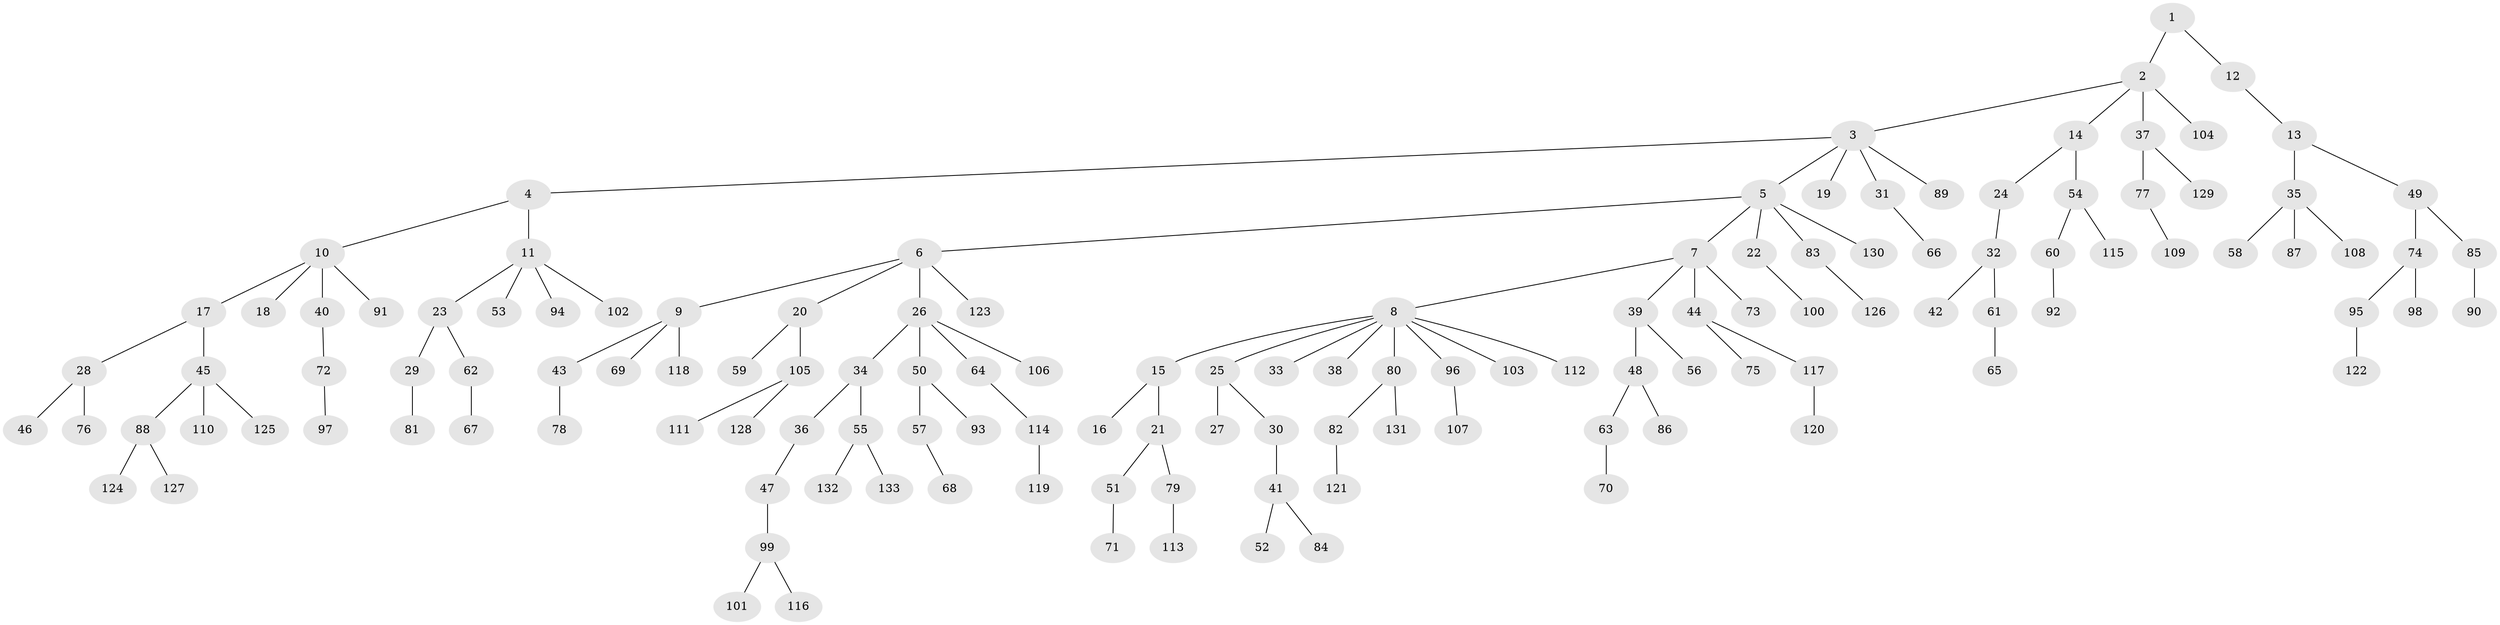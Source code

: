 // Generated by graph-tools (version 1.1) at 2025/53/03/09/25 04:53:05]
// undirected, 133 vertices, 132 edges
graph export_dot {
graph [start="1"]
  node [color=gray90,style=filled];
  1;
  2;
  3;
  4;
  5;
  6;
  7;
  8;
  9;
  10;
  11;
  12;
  13;
  14;
  15;
  16;
  17;
  18;
  19;
  20;
  21;
  22;
  23;
  24;
  25;
  26;
  27;
  28;
  29;
  30;
  31;
  32;
  33;
  34;
  35;
  36;
  37;
  38;
  39;
  40;
  41;
  42;
  43;
  44;
  45;
  46;
  47;
  48;
  49;
  50;
  51;
  52;
  53;
  54;
  55;
  56;
  57;
  58;
  59;
  60;
  61;
  62;
  63;
  64;
  65;
  66;
  67;
  68;
  69;
  70;
  71;
  72;
  73;
  74;
  75;
  76;
  77;
  78;
  79;
  80;
  81;
  82;
  83;
  84;
  85;
  86;
  87;
  88;
  89;
  90;
  91;
  92;
  93;
  94;
  95;
  96;
  97;
  98;
  99;
  100;
  101;
  102;
  103;
  104;
  105;
  106;
  107;
  108;
  109;
  110;
  111;
  112;
  113;
  114;
  115;
  116;
  117;
  118;
  119;
  120;
  121;
  122;
  123;
  124;
  125;
  126;
  127;
  128;
  129;
  130;
  131;
  132;
  133;
  1 -- 2;
  1 -- 12;
  2 -- 3;
  2 -- 14;
  2 -- 37;
  2 -- 104;
  3 -- 4;
  3 -- 5;
  3 -- 19;
  3 -- 31;
  3 -- 89;
  4 -- 10;
  4 -- 11;
  5 -- 6;
  5 -- 7;
  5 -- 22;
  5 -- 83;
  5 -- 130;
  6 -- 9;
  6 -- 20;
  6 -- 26;
  6 -- 123;
  7 -- 8;
  7 -- 39;
  7 -- 44;
  7 -- 73;
  8 -- 15;
  8 -- 25;
  8 -- 33;
  8 -- 38;
  8 -- 80;
  8 -- 96;
  8 -- 103;
  8 -- 112;
  9 -- 43;
  9 -- 69;
  9 -- 118;
  10 -- 17;
  10 -- 18;
  10 -- 40;
  10 -- 91;
  11 -- 23;
  11 -- 53;
  11 -- 94;
  11 -- 102;
  12 -- 13;
  13 -- 35;
  13 -- 49;
  14 -- 24;
  14 -- 54;
  15 -- 16;
  15 -- 21;
  17 -- 28;
  17 -- 45;
  20 -- 59;
  20 -- 105;
  21 -- 51;
  21 -- 79;
  22 -- 100;
  23 -- 29;
  23 -- 62;
  24 -- 32;
  25 -- 27;
  25 -- 30;
  26 -- 34;
  26 -- 50;
  26 -- 64;
  26 -- 106;
  28 -- 46;
  28 -- 76;
  29 -- 81;
  30 -- 41;
  31 -- 66;
  32 -- 42;
  32 -- 61;
  34 -- 36;
  34 -- 55;
  35 -- 58;
  35 -- 87;
  35 -- 108;
  36 -- 47;
  37 -- 77;
  37 -- 129;
  39 -- 48;
  39 -- 56;
  40 -- 72;
  41 -- 52;
  41 -- 84;
  43 -- 78;
  44 -- 75;
  44 -- 117;
  45 -- 88;
  45 -- 110;
  45 -- 125;
  47 -- 99;
  48 -- 63;
  48 -- 86;
  49 -- 74;
  49 -- 85;
  50 -- 57;
  50 -- 93;
  51 -- 71;
  54 -- 60;
  54 -- 115;
  55 -- 132;
  55 -- 133;
  57 -- 68;
  60 -- 92;
  61 -- 65;
  62 -- 67;
  63 -- 70;
  64 -- 114;
  72 -- 97;
  74 -- 95;
  74 -- 98;
  77 -- 109;
  79 -- 113;
  80 -- 82;
  80 -- 131;
  82 -- 121;
  83 -- 126;
  85 -- 90;
  88 -- 124;
  88 -- 127;
  95 -- 122;
  96 -- 107;
  99 -- 101;
  99 -- 116;
  105 -- 111;
  105 -- 128;
  114 -- 119;
  117 -- 120;
}
